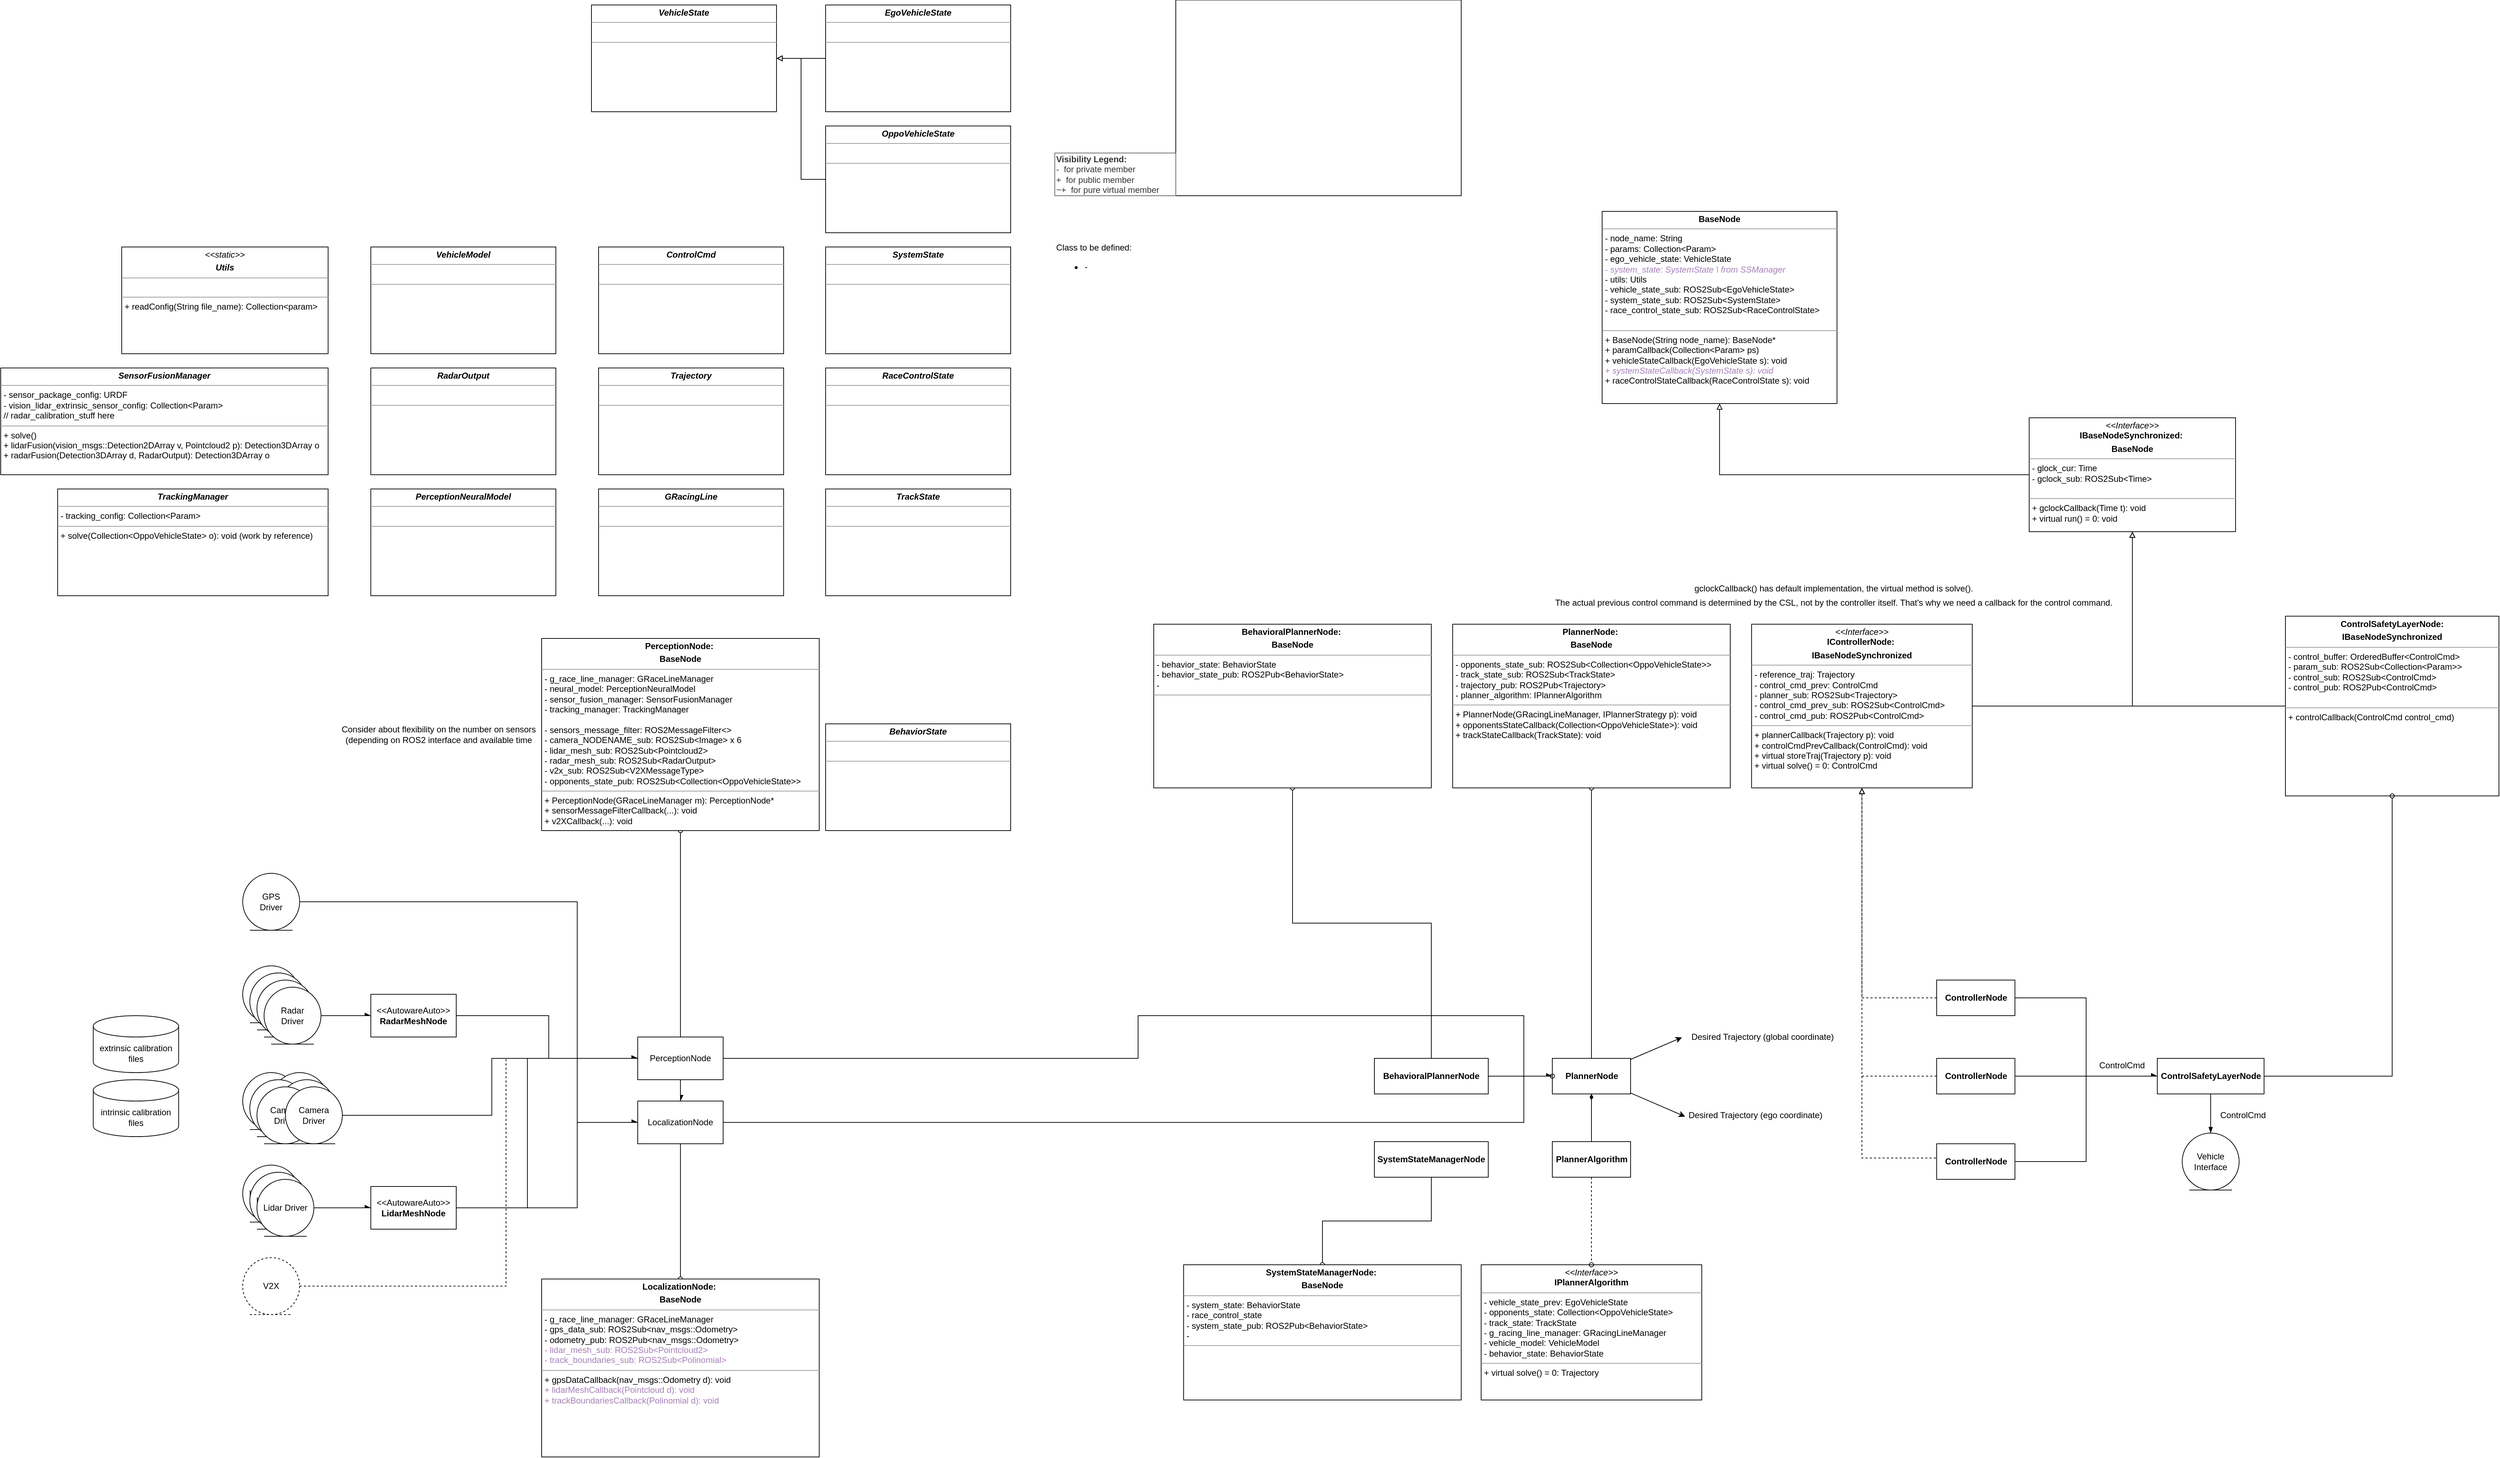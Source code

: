 <mxfile version="14.7.7" type="github">
  <diagram id="GWaFEUvVle04y2DJGK1i" name="Page-1">
    <mxGraphModel dx="7630" dy="2715" grid="1" gridSize="10" guides="1" tooltips="1" connect="1" arrows="1" fold="1" page="1" pageScale="1" pageWidth="1169" pageHeight="827" math="0" shadow="0">
      <root>
        <mxCell id="0" />
        <mxCell id="1" parent="0" />
        <mxCell id="kVEoM7wyfx6DlVpUFISO-16" style="rounded=0;orthogonalLoop=1;jettySize=auto;html=1;entryX=0.5;entryY=1;entryDx=0;entryDy=0;endArrow=block;endFill=0;edgeStyle=orthogonalEdgeStyle;dashed=1;" parent="1" source="kVEoM7wyfx6DlVpUFISO-14" target="kVEoM7wyfx6DlVpUFISO-24" edge="1">
          <mxGeometry relative="1" as="geometry">
            <mxPoint x="-75" y="160.0" as="targetPoint" />
            <Array as="points">
              <mxPoint x="-35" y="575" />
            </Array>
          </mxGeometry>
        </mxCell>
        <mxCell id="kVEoM7wyfx6DlVpUFISO-41" style="edgeStyle=orthogonalEdgeStyle;rounded=0;orthogonalLoop=1;jettySize=auto;html=1;entryX=0;entryY=0.5;entryDx=0;entryDy=0;endArrow=async;endFill=1;" parent="1" source="kVEoM7wyfx6DlVpUFISO-14" target="kVEoM7wyfx6DlVpUFISO-29" edge="1">
          <mxGeometry relative="1" as="geometry" />
        </mxCell>
        <mxCell id="kVEoM7wyfx6DlVpUFISO-14" value="ControllerNode" style="html=1;fontStyle=1" parent="1" vertex="1">
          <mxGeometry x="70" y="550" width="110" height="50" as="geometry" />
        </mxCell>
        <mxCell id="kVEoM7wyfx6DlVpUFISO-15" value="" style="shape=image;verticalLabelPosition=bottom;labelBackgroundColor=#ffffff;verticalAlign=top;aspect=fixed;imageAspect=0;image=https://i.stack.imgur.com/2ajCN.gif;imageBorder=#000000;" parent="1" vertex="1">
          <mxGeometry x="-999" y="-827" width="401" height="275" as="geometry" />
        </mxCell>
        <mxCell id="kVEoM7wyfx6DlVpUFISO-20" style="edgeStyle=orthogonalEdgeStyle;rounded=0;orthogonalLoop=1;jettySize=auto;html=1;entryX=0.5;entryY=1;entryDx=0;entryDy=0;endArrow=block;endFill=0;dashed=1;exitX=0;exitY=0.5;exitDx=0;exitDy=0;" parent="1" source="kVEoM7wyfx6DlVpUFISO-17" target="kVEoM7wyfx6DlVpUFISO-24" edge="1">
          <mxGeometry relative="1" as="geometry">
            <mxPoint x="-75" y="160.0" as="targetPoint" />
            <Array as="points">
              <mxPoint x="70" y="800" />
              <mxPoint x="-35" y="800" />
            </Array>
          </mxGeometry>
        </mxCell>
        <mxCell id="kVEoM7wyfx6DlVpUFISO-43" style="edgeStyle=orthogonalEdgeStyle;rounded=0;orthogonalLoop=1;jettySize=auto;html=1;entryX=0;entryY=0.5;entryDx=0;entryDy=0;endArrow=async;endFill=1;" parent="1" source="kVEoM7wyfx6DlVpUFISO-17" target="kVEoM7wyfx6DlVpUFISO-29" edge="1">
          <mxGeometry relative="1" as="geometry" />
        </mxCell>
        <mxCell id="kVEoM7wyfx6DlVpUFISO-17" value="ControllerNode" style="html=1;fontStyle=1" parent="1" vertex="1">
          <mxGeometry x="70" y="780" width="110" height="50" as="geometry" />
        </mxCell>
        <mxCell id="kVEoM7wyfx6DlVpUFISO-19" style="edgeStyle=orthogonalEdgeStyle;rounded=0;orthogonalLoop=1;jettySize=auto;html=1;endArrow=block;endFill=0;entryX=0.5;entryY=1;entryDx=0;entryDy=0;dashed=1;" parent="1" source="kVEoM7wyfx6DlVpUFISO-18" target="kVEoM7wyfx6DlVpUFISO-24" edge="1">
          <mxGeometry relative="1" as="geometry">
            <mxPoint x="-50" y="180" as="targetPoint" />
            <Array as="points">
              <mxPoint x="-35" y="685" />
            </Array>
          </mxGeometry>
        </mxCell>
        <mxCell id="kVEoM7wyfx6DlVpUFISO-42" style="edgeStyle=orthogonalEdgeStyle;rounded=0;orthogonalLoop=1;jettySize=auto;html=1;endArrow=async;endFill=1;" parent="1" source="kVEoM7wyfx6DlVpUFISO-18" target="kVEoM7wyfx6DlVpUFISO-29" edge="1">
          <mxGeometry relative="1" as="geometry" />
        </mxCell>
        <mxCell id="kVEoM7wyfx6DlVpUFISO-18" value="ControllerNode" style="html=1;fontStyle=1" parent="1" vertex="1">
          <mxGeometry x="70" y="660" width="110" height="50" as="geometry" />
        </mxCell>
        <mxCell id="kVEoM7wyfx6DlVpUFISO-39" style="edgeStyle=orthogonalEdgeStyle;rounded=0;orthogonalLoop=1;jettySize=auto;html=1;entryX=0.5;entryY=1;entryDx=0;entryDy=0;endArrow=block;endFill=0;" parent="1" source="kVEoM7wyfx6DlVpUFISO-24" target="kVEoM7wyfx6DlVpUFISO-36" edge="1">
          <mxGeometry relative="1" as="geometry" />
        </mxCell>
        <mxCell id="kVEoM7wyfx6DlVpUFISO-24" value="&lt;p style=&quot;margin: 0px ; margin-top: 4px ; text-align: center&quot;&gt;&lt;i&gt;&amp;lt;&amp;lt;Interface&amp;gt;&amp;gt;&lt;/i&gt;&lt;br&gt;&lt;b&gt;IControllerNode:&amp;nbsp;&lt;/b&gt;&lt;/p&gt;&lt;p style=&quot;margin: 0px ; margin-top: 4px ; text-align: center&quot;&gt;&lt;b&gt;IBaseNodeSynchronized&lt;/b&gt;&lt;/p&gt;&lt;hr size=&quot;1&quot;&gt;&lt;p style=&quot;margin: 0px 0px 0px 4px&quot;&gt;&lt;span&gt;- reference_traj: Trajectory&lt;/span&gt;&lt;br&gt;&lt;/p&gt;&lt;p style=&quot;margin: 0px ; margin-left: 4px&quot;&gt;&lt;span&gt;- control_cmd_prev: ControlCmd&lt;/span&gt;&lt;br&gt;&lt;/p&gt;&lt;p style=&quot;margin: 0px ; margin-left: 4px&quot;&gt;&lt;span&gt;- planner_sub: ROS2Sub&amp;lt;Trajectory&amp;gt;&lt;/span&gt;&lt;br&gt;&lt;/p&gt;&lt;p style=&quot;margin: 0px ; margin-left: 4px&quot;&gt;&lt;span&gt;- control_cmd_prev_sub: ROS2Sub&amp;lt;ControlCmd&amp;gt;&lt;/span&gt;&lt;br&gt;&lt;/p&gt;&lt;p style=&quot;margin: 0px ; margin-left: 4px&quot;&gt;- control_cmd_pub: ROS2Pub&amp;lt;ControlCmd&amp;gt;&lt;/p&gt;&lt;hr size=&quot;1&quot;&gt;&lt;p style=&quot;margin: 0px ; margin-left: 4px&quot;&gt;&lt;span&gt;+ plannerCallback(Trajectory&amp;nbsp;p): void&lt;/span&gt;&lt;br&gt;&lt;/p&gt;&lt;p style=&quot;margin: 0px ; margin-left: 4px&quot;&gt;&lt;span&gt;+ controlCmdPrevCallback(ControlCmd): void&lt;/span&gt;&lt;br&gt;&lt;/p&gt;&lt;p style=&quot;margin: 0px ; margin-left: 4px&quot;&gt;+ virtual storeTraj(Trajectory p): void&lt;br&gt;+ virtual solve() = 0: ControlCmd&lt;/p&gt;" style="verticalAlign=top;align=left;overflow=fill;fontSize=12;fontFamily=Helvetica;html=1;" parent="1" vertex="1">
          <mxGeometry x="-190" y="50" width="310" height="230" as="geometry" />
        </mxCell>
        <mxCell id="kVEoM7wyfx6DlVpUFISO-25" value="gclockCallback() has default implementation, the virtual method is solve()." style="text;html=1;align=center;verticalAlign=middle;resizable=0;points=[];autosize=1;strokeColor=none;" parent="1" vertex="1">
          <mxGeometry x="-280" y="-10" width="410" height="20" as="geometry" />
        </mxCell>
        <mxCell id="kVEoM7wyfx6DlVpUFISO-26" value="&lt;p style=&quot;margin: 0px ; margin-top: 4px ; text-align: center&quot;&gt;&lt;b&gt;ControlSafetyLayerNode:&lt;/b&gt;&lt;/p&gt;&lt;p style=&quot;margin: 0px ; margin-top: 4px ; text-align: center&quot;&gt;&lt;b&gt;IBaseNodeSynchronized&lt;/b&gt;&lt;b&gt;&lt;br&gt;&lt;/b&gt;&lt;/p&gt;&lt;hr size=&quot;1&quot;&gt;&lt;p style=&quot;margin: 0px ; margin-left: 4px&quot;&gt;&lt;span&gt;- control_buffer: OrderedBuffer&amp;lt;ControlCmd&amp;gt;&lt;/span&gt;&lt;br&gt;&lt;/p&gt;&lt;p style=&quot;margin: 0px 0px 0px 4px&quot;&gt;&lt;span&gt;- param_sub: ROS2Sub&amp;lt;Collection&amp;lt;Param&amp;gt;&amp;gt;&lt;/span&gt;&lt;br&gt;&lt;/p&gt;&lt;p style=&quot;margin: 0px ; margin-left: 4px&quot;&gt;- control_sub: ROS2Sub&amp;lt;ControlCmd&amp;gt;&lt;br&gt;&lt;/p&gt;&lt;p style=&quot;margin: 0px ; margin-left: 4px&quot;&gt;&lt;span&gt;- control_pub: ROS2Pub&amp;lt;ControlCmd&amp;gt;&lt;/span&gt;&lt;br&gt;&lt;/p&gt;&lt;p style=&quot;margin: 0px ; margin-left: 4px&quot;&gt;&lt;br&gt;&lt;/p&gt;&lt;hr size=&quot;1&quot;&gt;&lt;p style=&quot;margin: 0px 0px 0px 4px&quot;&gt;&lt;span&gt;+ controlCallback(ControlCmd control_cmd)&lt;/span&gt;&lt;/p&gt;" style="verticalAlign=top;align=left;overflow=fill;fontSize=12;fontFamily=Helvetica;html=1;" parent="1" vertex="1">
          <mxGeometry x="560" y="38.75" width="300" height="252.5" as="geometry" />
        </mxCell>
        <mxCell id="kVEoM7wyfx6DlVpUFISO-28" value="&lt;b&gt;Visibility Legend:&amp;nbsp;&lt;/b&gt;&lt;br&gt;-&amp;nbsp;&lt;span style=&quot;white-space: pre&quot;&gt; &lt;/span&gt;for private member&lt;br&gt;+&amp;nbsp;&lt;span style=&quot;white-space: pre&quot;&gt; &lt;/span&gt;for public member&lt;br&gt;~+ &lt;span style=&quot;white-space: pre&quot;&gt; &lt;/span&gt;for pure virtual member&amp;nbsp;" style="text;html=1;align=left;verticalAlign=middle;resizable=0;points=[];autosize=1;strokeColor=#666666;fontColor=#333333;fillColor=#FFFFFF;" parent="1" vertex="1">
          <mxGeometry x="-1169" y="-612" width="170" height="60" as="geometry" />
        </mxCell>
        <mxCell id="kVEoM7wyfx6DlVpUFISO-30" style="edgeStyle=orthogonalEdgeStyle;rounded=0;orthogonalLoop=1;jettySize=auto;html=1;entryX=0.5;entryY=1;entryDx=0;entryDy=0;endArrow=oval;endFill=0;" parent="1" source="kVEoM7wyfx6DlVpUFISO-29" target="kVEoM7wyfx6DlVpUFISO-26" edge="1">
          <mxGeometry relative="1" as="geometry" />
        </mxCell>
        <mxCell id="kVEoM7wyfx6DlVpUFISO-44" style="edgeStyle=orthogonalEdgeStyle;rounded=0;orthogonalLoop=1;jettySize=auto;html=1;endArrow=blockThin;endFill=1;" parent="1" source="kVEoM7wyfx6DlVpUFISO-29" target="kVEoM7wyfx6DlVpUFISO-40" edge="1">
          <mxGeometry relative="1" as="geometry" />
        </mxCell>
        <mxCell id="kVEoM7wyfx6DlVpUFISO-29" value="&lt;b&gt;ControlSafetyLayerNode&lt;br&gt;&lt;/b&gt;" style="html=1;" parent="1" vertex="1">
          <mxGeometry x="380" y="660" width="150" height="50" as="geometry" />
        </mxCell>
        <mxCell id="kVEoM7wyfx6DlVpUFISO-32" value="The actual previous control command is determined by the CSL, not by the controller itself. That&#39;s why we need a callback for the control command." style="text;html=1;align=center;verticalAlign=middle;resizable=0;points=[];autosize=1;strokeColor=none;" parent="1" vertex="1">
          <mxGeometry x="-475" y="10" width="800" height="20" as="geometry" />
        </mxCell>
        <mxCell id="kVEoM7wyfx6DlVpUFISO-33" value="&lt;p style=&quot;margin: 0px ; margin-top: 4px ; text-align: center&quot;&gt;&lt;b&gt;BaseNode&lt;/b&gt;&lt;/p&gt;&lt;hr size=&quot;1&quot;&gt;&lt;p style=&quot;margin: 0px 0px 0px 4px&quot;&gt;- node_name: String&lt;/p&gt;&lt;p style=&quot;margin: 0px 0px 0px 4px&quot;&gt;- params: Collection&amp;lt;Param&amp;gt;&lt;/p&gt;&lt;p style=&quot;margin: 0px 0px 0px 4px&quot;&gt;- ego_vehicle_state: VehicleState&lt;br&gt;&lt;/p&gt;&lt;p style=&quot;margin: 0px 0px 0px 4px&quot;&gt;&lt;i&gt;&lt;font color=&quot;#a680b8&quot;&gt;- system_state: SystemState \\ from SSManager&lt;/font&gt;&lt;/i&gt;&lt;/p&gt;&lt;p style=&quot;margin: 0px 0px 0px 4px&quot;&gt;- utils: Utils&lt;/p&gt;&lt;p style=&quot;margin: 0px 0px 0px 4px&quot;&gt;- vehicle_state_sub: ROS2Sub&amp;lt;EgoVehicleState&amp;gt;&lt;/p&gt;&lt;p style=&quot;margin: 0px 0px 0px 4px&quot;&gt;- system_state_sub: ROS2Sub&amp;lt;SystemState&amp;gt;&lt;/p&gt;&lt;p style=&quot;margin: 0px 0px 0px 4px&quot;&gt;- race_control_state_sub: ROS2Sub&amp;lt;RaceControlState&amp;gt;&lt;br&gt;&lt;/p&gt;&lt;div&gt;&lt;br&gt;&lt;/div&gt;&lt;hr size=&quot;1&quot;&gt;&lt;p style=&quot;margin: 0px 0px 0px 4px&quot;&gt;+ BaseNode(String node_name): BaseNode*&lt;/p&gt;&lt;p style=&quot;margin: 0px 0px 0px 4px&quot;&gt;+ paramCallback(Collection&amp;lt;Param&amp;gt; ps)&lt;/p&gt;&lt;p style=&quot;margin: 0px 0px 0px 4px&quot;&gt;&lt;span&gt;+ vehicleStateCallback(&lt;/span&gt;EgoVehicleState&lt;span&gt;&amp;nbsp;s): void&lt;/span&gt;&lt;br&gt;&lt;/p&gt;&lt;p style=&quot;margin: 0px 0px 0px 4px&quot;&gt;&lt;font color=&quot;#a680b8&quot;&gt;&lt;i&gt;+ systemStateCallback(SystemState s): void&lt;/i&gt;&lt;/font&gt;&lt;/p&gt;&lt;p style=&quot;margin: 0px 0px 0px 4px&quot;&gt;+ raceControlStateCallback(RaceControlState s): void&lt;br&gt;&lt;/p&gt;&lt;div&gt;&lt;br&gt;&lt;/div&gt;&lt;div&gt;&lt;br&gt;&lt;/div&gt;" style="verticalAlign=top;align=left;overflow=fill;fontSize=12;fontFamily=Helvetica;html=1;fillColor=#FFFFFF;" parent="1" vertex="1">
          <mxGeometry x="-400" y="-530" width="330" height="270" as="geometry" />
        </mxCell>
        <mxCell id="kVEoM7wyfx6DlVpUFISO-37" value="" style="edgeStyle=orthogonalEdgeStyle;rounded=0;orthogonalLoop=1;jettySize=auto;html=1;endArrow=block;endFill=0;" parent="1" source="kVEoM7wyfx6DlVpUFISO-36" target="kVEoM7wyfx6DlVpUFISO-33" edge="1">
          <mxGeometry relative="1" as="geometry" />
        </mxCell>
        <mxCell id="kVEoM7wyfx6DlVpUFISO-38" style="edgeStyle=orthogonalEdgeStyle;rounded=0;orthogonalLoop=1;jettySize=auto;html=1;endArrow=block;endFill=0;exitX=0;exitY=0.5;exitDx=0;exitDy=0;" parent="1" source="kVEoM7wyfx6DlVpUFISO-26" target="kVEoM7wyfx6DlVpUFISO-36" edge="1">
          <mxGeometry relative="1" as="geometry">
            <Array as="points">
              <mxPoint x="345" y="165" />
            </Array>
          </mxGeometry>
        </mxCell>
        <mxCell id="kVEoM7wyfx6DlVpUFISO-36" value="&lt;p style=&quot;margin: 0px ; margin-top: 4px ; text-align: center&quot;&gt;&lt;i&gt;&amp;lt;&amp;lt;Interface&amp;gt;&amp;gt;&lt;/i&gt;&lt;br&gt;&lt;b&gt;IBaseNodeSynchronized:&amp;nbsp;&lt;/b&gt;&lt;/p&gt;&lt;p style=&quot;margin: 0px ; margin-top: 4px ; text-align: center&quot;&gt;&lt;b&gt;BaseNode&lt;/b&gt;&lt;/p&gt;&lt;hr size=&quot;1&quot;&gt;&lt;p style=&quot;margin: 0px 0px 0px 4px&quot;&gt;- glock_cur: Time&lt;/p&gt;&lt;p style=&quot;margin: 0px 0px 0px 4px&quot;&gt;- gclock_sub: ROS2Sub&amp;lt;Time&amp;gt;&lt;/p&gt;&lt;div&gt;&lt;br&gt;&lt;/div&gt;&lt;hr size=&quot;1&quot;&gt;&lt;p style=&quot;margin: 0px 0px 0px 4px&quot;&gt;+ gclockCallback(Time t): void&lt;br&gt;&lt;/p&gt;&lt;p style=&quot;margin: 0px 0px 0px 4px&quot;&gt;+ virtual run() = 0: void&lt;/p&gt;&lt;div&gt;&lt;br&gt;&lt;/div&gt;" style="verticalAlign=top;align=left;overflow=fill;fontSize=12;fontFamily=Helvetica;html=1;fillColor=#FFFFFF;" parent="1" vertex="1">
          <mxGeometry x="200" y="-240" width="290" height="160" as="geometry" />
        </mxCell>
        <mxCell id="kVEoM7wyfx6DlVpUFISO-40" value="Vehicle Interface" style="ellipse;shape=umlEntity;whiteSpace=wrap;html=1;fillColor=#FFFFFF;" parent="1" vertex="1">
          <mxGeometry x="415" y="765" width="80" height="80" as="geometry" />
        </mxCell>
        <mxCell id="kVEoM7wyfx6DlVpUFISO-45" value="ControlCmd" style="text;html=1;align=center;verticalAlign=middle;resizable=0;points=[];autosize=1;strokeColor=none;" parent="1" vertex="1">
          <mxGeometry x="290" y="660" width="80" height="20" as="geometry" />
        </mxCell>
        <mxCell id="kVEoM7wyfx6DlVpUFISO-46" value="ControlCmd" style="text;html=1;align=center;verticalAlign=middle;resizable=0;points=[];autosize=1;strokeColor=none;" parent="1" vertex="1">
          <mxGeometry x="460" y="730" width="80" height="20" as="geometry" />
        </mxCell>
        <mxCell id="X6_zLfN0Bw44AlQSeXI6-1" value="Desired Trajectory (global coordinate)" style="text;html=1;align=center;verticalAlign=middle;resizable=0;points=[];autosize=1;strokeColor=none;" vertex="1" parent="1">
          <mxGeometry x="-285" y="620" width="220" height="20" as="geometry" />
        </mxCell>
        <mxCell id="X6_zLfN0Bw44AlQSeXI6-2" value="Desired Trajectory (ego coordinate)" style="text;html=1;align=center;verticalAlign=middle;resizable=0;points=[];autosize=1;strokeColor=none;" vertex="1" parent="1">
          <mxGeometry x="-285" y="730" width="200" height="20" as="geometry" />
        </mxCell>
        <mxCell id="X6_zLfN0Bw44AlQSeXI6-4" style="rounded=0;orthogonalLoop=1;jettySize=auto;html=1;entryX=-0.013;entryY=0.532;entryDx=0;entryDy=0;entryPerimeter=0;" edge="1" parent="1" source="X6_zLfN0Bw44AlQSeXI6-3" target="X6_zLfN0Bw44AlQSeXI6-1">
          <mxGeometry relative="1" as="geometry" />
        </mxCell>
        <mxCell id="X6_zLfN0Bw44AlQSeXI6-5" style="edgeStyle=none;rounded=0;orthogonalLoop=1;jettySize=auto;html=1;entryX=0.008;entryY=0.588;entryDx=0;entryDy=0;entryPerimeter=0;" edge="1" parent="1" source="X6_zLfN0Bw44AlQSeXI6-3" target="X6_zLfN0Bw44AlQSeXI6-2">
          <mxGeometry relative="1" as="geometry" />
        </mxCell>
        <mxCell id="X6_zLfN0Bw44AlQSeXI6-10" style="edgeStyle=orthogonalEdgeStyle;rounded=0;orthogonalLoop=1;jettySize=auto;html=1;entryX=0.5;entryY=1;entryDx=0;entryDy=0;endArrow=oval;endFill=0;" edge="1" parent="1" source="X6_zLfN0Bw44AlQSeXI6-3" target="X6_zLfN0Bw44AlQSeXI6-7">
          <mxGeometry relative="1" as="geometry" />
        </mxCell>
        <mxCell id="X6_zLfN0Bw44AlQSeXI6-3" value="PlannerNode" style="html=1;fontStyle=1" vertex="1" parent="1">
          <mxGeometry x="-470" y="660" width="110" height="50" as="geometry" />
        </mxCell>
        <mxCell id="X6_zLfN0Bw44AlQSeXI6-7" value="&lt;p style=&quot;margin: 0px ; margin-top: 4px ; text-align: center&quot;&gt;&lt;b&gt;PlannerNode:&amp;nbsp;&lt;/b&gt;&lt;/p&gt;&lt;p style=&quot;margin: 0px ; margin-top: 4px ; text-align: center&quot;&gt;&lt;b&gt;BaseNode&lt;/b&gt;&lt;/p&gt;&lt;hr size=&quot;1&quot;&gt;&lt;p style=&quot;margin: 0px 0px 0px 4px&quot;&gt;&lt;span&gt;- opponents_state_sub: ROS2Sub&amp;lt;Collection&amp;lt;OppoVehicleState&amp;gt;&amp;gt;&lt;/span&gt;&lt;br&gt;&lt;/p&gt;&lt;p style=&quot;margin: 0px 0px 0px 4px&quot;&gt;- track_state_sub: ROS2Sub&amp;lt;TrackState&amp;gt;&lt;/p&gt;&lt;p style=&quot;margin: 0px ; margin-left: 4px&quot;&gt;- trajectory_pub: ROS2Pub&amp;lt;Trajectory&amp;gt;&lt;/p&gt;&lt;p style=&quot;margin: 0px ; margin-left: 4px&quot;&gt;- planner_algorithm: IPlannerAlgorithm&lt;/p&gt;&lt;hr size=&quot;1&quot;&gt;&lt;p style=&quot;margin: 0px ; margin-left: 4px&quot;&gt;&lt;span&gt;+ PlannerNode(GRacingLineManager, IPlannerStrategy p): void&lt;/span&gt;&lt;/p&gt;&lt;p style=&quot;margin: 0px ; margin-left: 4px&quot;&gt;&lt;span&gt;+&amp;nbsp;&lt;/span&gt;opponentsState&lt;span&gt;Callback(Collection&amp;lt;OppoVehicleState&amp;gt;): void&lt;/span&gt;&lt;br&gt;&lt;/p&gt;&lt;p style=&quot;margin: 0px ; margin-left: 4px&quot;&gt;&lt;span&gt;+ trackStateCallback(TrackState): void&lt;/span&gt;&lt;/p&gt;" style="verticalAlign=top;align=left;overflow=fill;fontSize=12;fontFamily=Helvetica;html=1;" vertex="1" parent="1">
          <mxGeometry x="-610" y="50" width="390" height="230" as="geometry" />
        </mxCell>
        <mxCell id="X6_zLfN0Bw44AlQSeXI6-8" value="&lt;p style=&quot;margin: 0px ; margin-top: 4px ; text-align: center&quot;&gt;&lt;i&gt;&amp;lt;&amp;lt;Interface&amp;gt;&amp;gt;&lt;/i&gt;&lt;br&gt;&lt;span style=&quot;text-align: left&quot;&gt;&lt;b&gt;IPlannerAlgorithm&lt;/b&gt;&lt;/span&gt;&lt;br&gt;&lt;/p&gt;&lt;hr size=&quot;1&quot;&gt;&lt;p style=&quot;margin: 0px 0px 0px 4px&quot;&gt;- vehicle_state_prev: EgoVehicleState&lt;/p&gt;&lt;p style=&quot;margin: 0px 0px 0px 4px&quot;&gt;- opponents_state: Collection&amp;lt;OppoVehicleState&amp;gt;&lt;/p&gt;&lt;p style=&quot;margin: 0px 0px 0px 4px&quot;&gt;- track_state: TrackState&lt;br&gt;&lt;/p&gt;&lt;p style=&quot;margin: 0px 0px 0px 4px&quot;&gt;- g_racing_line_manager: GRacingLineManager&lt;/p&gt;&lt;p style=&quot;margin: 0px 0px 0px 4px&quot;&gt;- vehicle_model: VehicleModel&lt;/p&gt;&lt;p style=&quot;margin: 0px 0px 0px 4px&quot;&gt;- behavior_state: BehaviorState&lt;/p&gt;&lt;hr size=&quot;1&quot;&gt;&lt;p style=&quot;margin: 0px ; margin-left: 4px&quot;&gt;&lt;span&gt;+ virtual solve() = 0: Trajectory&lt;br&gt;&lt;/span&gt;&lt;/p&gt;" style="verticalAlign=top;align=left;overflow=fill;fontSize=12;fontFamily=Helvetica;html=1;" vertex="1" parent="1">
          <mxGeometry x="-570" y="950" width="310" height="190" as="geometry" />
        </mxCell>
        <mxCell id="X6_zLfN0Bw44AlQSeXI6-14" value="" style="edgeStyle=orthogonalEdgeStyle;rounded=0;orthogonalLoop=1;jettySize=auto;html=1;endArrow=diamondThin;endFill=1;" edge="1" parent="1" source="X6_zLfN0Bw44AlQSeXI6-12" target="X6_zLfN0Bw44AlQSeXI6-3">
          <mxGeometry relative="1" as="geometry" />
        </mxCell>
        <mxCell id="X6_zLfN0Bw44AlQSeXI6-15" style="edgeStyle=orthogonalEdgeStyle;rounded=0;orthogonalLoop=1;jettySize=auto;html=1;endArrow=oval;endFill=0;dashed=1;" edge="1" parent="1" source="X6_zLfN0Bw44AlQSeXI6-12" target="X6_zLfN0Bw44AlQSeXI6-8">
          <mxGeometry relative="1" as="geometry" />
        </mxCell>
        <mxCell id="X6_zLfN0Bw44AlQSeXI6-12" value="&lt;span style=&quot;text-align: left&quot;&gt;PlannerAlgorithm&lt;/span&gt;" style="html=1;fontStyle=1" vertex="1" parent="1">
          <mxGeometry x="-470" y="777" width="110" height="50" as="geometry" />
        </mxCell>
        <mxCell id="X6_zLfN0Bw44AlQSeXI6-21" style="edgeStyle=orthogonalEdgeStyle;rounded=0;orthogonalLoop=1;jettySize=auto;html=1;entryX=0.5;entryY=1;entryDx=0;entryDy=0;endArrow=oval;endFill=0;" edge="1" parent="1" source="X6_zLfN0Bw44AlQSeXI6-16" target="X6_zLfN0Bw44AlQSeXI6-18">
          <mxGeometry relative="1" as="geometry" />
        </mxCell>
        <mxCell id="X6_zLfN0Bw44AlQSeXI6-16" value="BehavioralPlannerNode" style="whiteSpace=wrap;html=1;fontStyle=1" vertex="1" parent="1">
          <mxGeometry x="-720" y="660" width="160" height="50" as="geometry" />
        </mxCell>
        <mxCell id="X6_zLfN0Bw44AlQSeXI6-17" style="rounded=0;orthogonalLoop=1;jettySize=auto;html=1;endArrow=async;endFill=1;exitX=1;exitY=0.5;exitDx=0;exitDy=0;entryX=0;entryY=0.5;entryDx=0;entryDy=0;" edge="1" parent="1" source="X6_zLfN0Bw44AlQSeXI6-16" target="X6_zLfN0Bw44AlQSeXI6-3">
          <mxGeometry relative="1" as="geometry">
            <mxPoint x="-670" y="600" as="sourcePoint" />
            <mxPoint x="-510" y="600" as="targetPoint" />
          </mxGeometry>
        </mxCell>
        <mxCell id="X6_zLfN0Bw44AlQSeXI6-18" value="&lt;p style=&quot;margin: 0px ; margin-top: 4px ; text-align: center&quot;&gt;&lt;b&gt;BehavioralPlannerNode:&amp;nbsp;&lt;/b&gt;&lt;/p&gt;&lt;p style=&quot;margin: 0px ; margin-top: 4px ; text-align: center&quot;&gt;&lt;b&gt;BaseNode&lt;/b&gt;&lt;/p&gt;&lt;hr size=&quot;1&quot;&gt;&lt;p style=&quot;margin: 0px 0px 0px 4px&quot;&gt;- behavior_state: BehaviorState&lt;/p&gt;&lt;p style=&quot;margin: 0px 0px 0px 4px&quot;&gt;- behavior_state_pub: ROS2Pub&amp;lt;BehaviorState&amp;gt;&lt;/p&gt;&lt;p style=&quot;margin: 0px 0px 0px 4px&quot;&gt;-&amp;nbsp;&lt;/p&gt;&lt;hr size=&quot;1&quot;&gt;&lt;p style=&quot;margin: 0px ; margin-left: 4px&quot;&gt;&lt;br&gt;&lt;/p&gt;" style="verticalAlign=top;align=left;overflow=fill;fontSize=12;fontFamily=Helvetica;html=1;" vertex="1" parent="1">
          <mxGeometry x="-1030" y="50" width="390" height="230" as="geometry" />
        </mxCell>
        <mxCell id="X6_zLfN0Bw44AlQSeXI6-20" value="&lt;div&gt;Class to be defined:&lt;/div&gt;&lt;ul&gt;&lt;li&gt;-&lt;/li&gt;&lt;/ul&gt;" style="text;html=1;align=left;verticalAlign=middle;resizable=0;points=[];autosize=1;strokeColor=none;" vertex="1" parent="1">
          <mxGeometry x="-1169" y="-490" width="120" height="60" as="geometry" />
        </mxCell>
        <mxCell id="X6_zLfN0Bw44AlQSeXI6-24" style="edgeStyle=orthogonalEdgeStyle;rounded=0;orthogonalLoop=1;jettySize=auto;html=1;entryX=0.5;entryY=0;entryDx=0;entryDy=0;endArrow=oval;endFill=0;" edge="1" parent="1" source="X6_zLfN0Bw44AlQSeXI6-22" target="X6_zLfN0Bw44AlQSeXI6-23">
          <mxGeometry relative="1" as="geometry" />
        </mxCell>
        <mxCell id="X6_zLfN0Bw44AlQSeXI6-22" value="SystemStateManagerNode" style="whiteSpace=wrap;html=1;fontStyle=1" vertex="1" parent="1">
          <mxGeometry x="-720" y="777" width="160" height="50" as="geometry" />
        </mxCell>
        <mxCell id="X6_zLfN0Bw44AlQSeXI6-23" value="&lt;p style=&quot;margin: 0px ; margin-top: 4px ; text-align: center&quot;&gt;&lt;b&gt;SystemStateManagerNode:&amp;nbsp;&lt;/b&gt;&lt;/p&gt;&lt;p style=&quot;margin: 0px ; margin-top: 4px ; text-align: center&quot;&gt;&lt;b&gt;BaseNode&lt;/b&gt;&lt;/p&gt;&lt;hr size=&quot;1&quot;&gt;&lt;p style=&quot;margin: 0px 0px 0px 4px&quot;&gt;- system_state: BehaviorState&lt;/p&gt;&lt;p style=&quot;margin: 0px 0px 0px 4px&quot;&gt;- race_control_state&lt;/p&gt;&lt;p style=&quot;margin: 0px 0px 0px 4px&quot;&gt;- system_state_pub: ROS2Pub&amp;lt;BehaviorState&amp;gt;&lt;/p&gt;&lt;p style=&quot;margin: 0px 0px 0px 4px&quot;&gt;-&amp;nbsp;&lt;/p&gt;&lt;hr size=&quot;1&quot;&gt;&lt;p style=&quot;margin: 0px ; margin-left: 4px&quot;&gt;&lt;br&gt;&lt;/p&gt;" style="verticalAlign=top;align=left;overflow=fill;fontSize=12;fontFamily=Helvetica;html=1;" vertex="1" parent="1">
          <mxGeometry x="-988" y="950" width="390" height="190" as="geometry" />
        </mxCell>
        <mxCell id="X6_zLfN0Bw44AlQSeXI6-26" value="&lt;p style=&quot;margin: 0px ; margin-top: 4px ; text-align: center&quot;&gt;&lt;i&gt;&lt;b&gt;VehicleState&lt;/b&gt;&lt;/i&gt;&lt;/p&gt;&lt;hr size=&quot;1&quot;&gt;&lt;p style=&quot;margin: 0px 0px 0px 4px&quot;&gt;&lt;span&gt;&amp;nbsp;&lt;/span&gt;&lt;br&gt;&lt;/p&gt;&lt;hr size=&quot;1&quot;&gt;&lt;p style=&quot;margin: 0px ; margin-left: 4px&quot;&gt;&lt;br&gt;&lt;/p&gt;" style="verticalAlign=top;align=left;overflow=fill;fontSize=12;fontFamily=Helvetica;html=1;" vertex="1" parent="1">
          <mxGeometry x="-1820" y="-820" width="260" height="150" as="geometry" />
        </mxCell>
        <mxCell id="X6_zLfN0Bw44AlQSeXI6-31" style="edgeStyle=orthogonalEdgeStyle;rounded=0;orthogonalLoop=1;jettySize=auto;html=1;entryX=1;entryY=0.5;entryDx=0;entryDy=0;endArrow=block;endFill=0;" edge="1" parent="1" source="X6_zLfN0Bw44AlQSeXI6-27" target="X6_zLfN0Bw44AlQSeXI6-26">
          <mxGeometry relative="1" as="geometry" />
        </mxCell>
        <mxCell id="X6_zLfN0Bw44AlQSeXI6-27" value="&lt;p style=&quot;margin: 0px ; margin-top: 4px ; text-align: center&quot;&gt;&lt;i&gt;&lt;b&gt;EgoVehicleState&lt;/b&gt;&lt;/i&gt;&lt;/p&gt;&lt;hr size=&quot;1&quot;&gt;&lt;p style=&quot;margin: 0px 0px 0px 4px&quot;&gt;&lt;span&gt;&amp;nbsp;&lt;/span&gt;&lt;br&gt;&lt;/p&gt;&lt;hr size=&quot;1&quot;&gt;&lt;p style=&quot;margin: 0px ; margin-left: 4px&quot;&gt;&lt;br&gt;&lt;/p&gt;" style="verticalAlign=top;align=left;overflow=fill;fontSize=12;fontFamily=Helvetica;html=1;" vertex="1" parent="1">
          <mxGeometry x="-1491" y="-820" width="260" height="150" as="geometry" />
        </mxCell>
        <mxCell id="X6_zLfN0Bw44AlQSeXI6-29" style="edgeStyle=orthogonalEdgeStyle;rounded=0;orthogonalLoop=1;jettySize=auto;html=1;entryX=1;entryY=0.5;entryDx=0;entryDy=0;endArrow=block;endFill=0;" edge="1" parent="1" source="X6_zLfN0Bw44AlQSeXI6-28" target="X6_zLfN0Bw44AlQSeXI6-26">
          <mxGeometry relative="1" as="geometry" />
        </mxCell>
        <mxCell id="X6_zLfN0Bw44AlQSeXI6-28" value="&lt;p style=&quot;margin: 0px ; margin-top: 4px ; text-align: center&quot;&gt;&lt;i&gt;&lt;b&gt;OppoVehicleState&lt;/b&gt;&lt;/i&gt;&lt;/p&gt;&lt;hr size=&quot;1&quot;&gt;&lt;p style=&quot;margin: 0px 0px 0px 4px&quot;&gt;&lt;span&gt;&amp;nbsp;&lt;/span&gt;&lt;br&gt;&lt;/p&gt;&lt;hr size=&quot;1&quot;&gt;&lt;p style=&quot;margin: 0px ; margin-left: 4px&quot;&gt;&lt;br&gt;&lt;/p&gt;" style="verticalAlign=top;align=left;overflow=fill;fontSize=12;fontFamily=Helvetica;html=1;" vertex="1" parent="1">
          <mxGeometry x="-1491" y="-650" width="260" height="150" as="geometry" />
        </mxCell>
        <mxCell id="X6_zLfN0Bw44AlQSeXI6-32" value="&lt;p style=&quot;margin: 0px ; margin-top: 4px ; text-align: center&quot;&gt;&lt;i&gt;&lt;b&gt;SystemState&lt;/b&gt;&lt;/i&gt;&lt;/p&gt;&lt;hr size=&quot;1&quot;&gt;&lt;p style=&quot;margin: 0px 0px 0px 4px&quot;&gt;&lt;span&gt;&amp;nbsp;&lt;/span&gt;&lt;br&gt;&lt;/p&gt;&lt;hr size=&quot;1&quot;&gt;&lt;p style=&quot;margin: 0px ; margin-left: 4px&quot;&gt;&lt;br&gt;&lt;/p&gt;" style="verticalAlign=top;align=left;overflow=fill;fontSize=12;fontFamily=Helvetica;html=1;" vertex="1" parent="1">
          <mxGeometry x="-1491" y="-480" width="260" height="150" as="geometry" />
        </mxCell>
        <mxCell id="X6_zLfN0Bw44AlQSeXI6-35" value="&lt;p style=&quot;margin: 0px ; margin-top: 4px ; text-align: center&quot;&gt;&lt;i&gt;&lt;b&gt;RaceControlState&lt;/b&gt;&lt;/i&gt;&lt;/p&gt;&lt;hr size=&quot;1&quot;&gt;&lt;p style=&quot;margin: 0px 0px 0px 4px&quot;&gt;&lt;span&gt;&amp;nbsp;&lt;/span&gt;&lt;br&gt;&lt;/p&gt;&lt;hr size=&quot;1&quot;&gt;&lt;p style=&quot;margin: 0px ; margin-left: 4px&quot;&gt;&lt;br&gt;&lt;/p&gt;" style="verticalAlign=top;align=left;overflow=fill;fontSize=12;fontFamily=Helvetica;html=1;" vertex="1" parent="1">
          <mxGeometry x="-1491" y="-310" width="260" height="150" as="geometry" />
        </mxCell>
        <mxCell id="X6_zLfN0Bw44AlQSeXI6-37" value="&lt;p style=&quot;margin: 0px ; margin-top: 4px ; text-align: center&quot;&gt;&lt;i&gt;&lt;b&gt;ControlCmd&lt;/b&gt;&lt;/i&gt;&lt;/p&gt;&lt;hr size=&quot;1&quot;&gt;&lt;p style=&quot;margin: 0px 0px 0px 4px&quot;&gt;&lt;span&gt;&amp;nbsp;&lt;/span&gt;&lt;br&gt;&lt;/p&gt;&lt;hr size=&quot;1&quot;&gt;&lt;p style=&quot;margin: 0px ; margin-left: 4px&quot;&gt;&lt;br&gt;&lt;/p&gt;" style="verticalAlign=top;align=left;overflow=fill;fontSize=12;fontFamily=Helvetica;html=1;" vertex="1" parent="1">
          <mxGeometry x="-1810" y="-480" width="260" height="150" as="geometry" />
        </mxCell>
        <mxCell id="X6_zLfN0Bw44AlQSeXI6-38" value="&lt;p style=&quot;margin: 0px ; margin-top: 4px ; text-align: center&quot;&gt;&lt;b&gt;&lt;i&gt;Trajectory&lt;/i&gt;&lt;/b&gt;&lt;/p&gt;&lt;hr size=&quot;1&quot;&gt;&lt;p style=&quot;margin: 0px 0px 0px 4px&quot;&gt;&lt;span&gt;&amp;nbsp;&lt;/span&gt;&lt;br&gt;&lt;/p&gt;&lt;hr size=&quot;1&quot;&gt;&lt;p style=&quot;margin: 0px ; margin-left: 4px&quot;&gt;&lt;br&gt;&lt;/p&gt;" style="verticalAlign=top;align=left;overflow=fill;fontSize=12;fontFamily=Helvetica;html=1;" vertex="1" parent="1">
          <mxGeometry x="-1810" y="-310" width="260" height="150" as="geometry" />
        </mxCell>
        <mxCell id="X6_zLfN0Bw44AlQSeXI6-39" value="&lt;p style=&quot;margin: 0px ; margin-top: 4px ; text-align: center&quot;&gt;&lt;b&gt;&lt;i&gt;TrackState&lt;/i&gt;&lt;/b&gt;&lt;/p&gt;&lt;hr size=&quot;1&quot;&gt;&lt;p style=&quot;margin: 0px 0px 0px 4px&quot;&gt;&lt;span&gt;&amp;nbsp;&lt;/span&gt;&lt;br&gt;&lt;/p&gt;&lt;hr size=&quot;1&quot;&gt;&lt;p style=&quot;margin: 0px ; margin-left: 4px&quot;&gt;&lt;br&gt;&lt;/p&gt;" style="verticalAlign=top;align=left;overflow=fill;fontSize=12;fontFamily=Helvetica;html=1;" vertex="1" parent="1">
          <mxGeometry x="-1491" y="-140" width="260" height="150" as="geometry" />
        </mxCell>
        <mxCell id="X6_zLfN0Bw44AlQSeXI6-40" value="&lt;p style=&quot;margin: 0px ; margin-top: 4px ; text-align: center&quot;&gt;&lt;b&gt;&lt;i&gt;GRacingLine&lt;/i&gt;&lt;/b&gt;&lt;/p&gt;&lt;hr size=&quot;1&quot;&gt;&lt;p style=&quot;margin: 0px 0px 0px 4px&quot;&gt;&lt;span&gt;&amp;nbsp;&lt;/span&gt;&lt;br&gt;&lt;/p&gt;&lt;hr size=&quot;1&quot;&gt;&lt;p style=&quot;margin: 0px ; margin-left: 4px&quot;&gt;&lt;br&gt;&lt;/p&gt;" style="verticalAlign=top;align=left;overflow=fill;fontSize=12;fontFamily=Helvetica;html=1;" vertex="1" parent="1">
          <mxGeometry x="-1810" y="-140" width="260" height="150" as="geometry" />
        </mxCell>
        <mxCell id="X6_zLfN0Bw44AlQSeXI6-41" value="&lt;p style=&quot;margin: 0px ; margin-top: 4px ; text-align: center&quot;&gt;&lt;b&gt;&lt;i&gt;VehicleModel&lt;/i&gt;&lt;/b&gt;&lt;/p&gt;&lt;hr size=&quot;1&quot;&gt;&lt;p style=&quot;margin: 0px 0px 0px 4px&quot;&gt;&lt;span&gt;&amp;nbsp;&lt;/span&gt;&lt;br&gt;&lt;/p&gt;&lt;hr size=&quot;1&quot;&gt;&lt;p style=&quot;margin: 0px ; margin-left: 4px&quot;&gt;&lt;br&gt;&lt;/p&gt;" style="verticalAlign=top;align=left;overflow=fill;fontSize=12;fontFamily=Helvetica;html=1;" vertex="1" parent="1">
          <mxGeometry x="-2130" y="-480" width="260" height="150" as="geometry" />
        </mxCell>
        <mxCell id="X6_zLfN0Bw44AlQSeXI6-43" value="&lt;p style=&quot;margin: 0px ; margin-top: 4px ; text-align: center&quot;&gt;&lt;b&gt;&lt;i&gt;BehaviorState&lt;/i&gt;&lt;/b&gt;&lt;/p&gt;&lt;hr size=&quot;1&quot;&gt;&lt;p style=&quot;margin: 0px 0px 0px 4px&quot;&gt;&lt;span&gt;&amp;nbsp;&lt;/span&gt;&lt;br&gt;&lt;/p&gt;&lt;hr size=&quot;1&quot;&gt;&lt;p style=&quot;margin: 0px ; margin-left: 4px&quot;&gt;&lt;br&gt;&lt;/p&gt;" style="verticalAlign=top;align=left;overflow=fill;fontSize=12;fontFamily=Helvetica;html=1;" vertex="1" parent="1">
          <mxGeometry x="-1491" y="190" width="260" height="150" as="geometry" />
        </mxCell>
        <mxCell id="X6_zLfN0Bw44AlQSeXI6-44" value="Lidar Driver" style="ellipse;shape=umlEntity;whiteSpace=wrap;html=1;fillColor=#FFFFFF;" vertex="1" parent="1">
          <mxGeometry x="-2310" y="810" width="80" height="80" as="geometry" />
        </mxCell>
        <mxCell id="X6_zLfN0Bw44AlQSeXI6-45" value="Camera&lt;br&gt;Driver" style="ellipse;shape=umlEntity;whiteSpace=wrap;html=1;fillColor=#FFFFFF;" vertex="1" parent="1">
          <mxGeometry x="-2310" y="680" width="80" height="80" as="geometry" />
        </mxCell>
        <mxCell id="X6_zLfN0Bw44AlQSeXI6-46" value="Radar&lt;br&gt;Driver" style="ellipse;shape=umlEntity;whiteSpace=wrap;html=1;fillColor=#FFFFFF;" vertex="1" parent="1">
          <mxGeometry x="-2310" y="530" width="80" height="80" as="geometry" />
        </mxCell>
        <mxCell id="X6_zLfN0Bw44AlQSeXI6-89" style="edgeStyle=orthogonalEdgeStyle;rounded=0;orthogonalLoop=1;jettySize=auto;html=1;entryX=0;entryY=0.5;entryDx=0;entryDy=0;endArrow=async;endFill=1;" edge="1" parent="1" source="X6_zLfN0Bw44AlQSeXI6-47" target="X6_zLfN0Bw44AlQSeXI6-80">
          <mxGeometry relative="1" as="geometry">
            <Array as="points">
              <mxPoint x="-1840" y="440" />
              <mxPoint x="-1840" y="750" />
            </Array>
          </mxGeometry>
        </mxCell>
        <mxCell id="X6_zLfN0Bw44AlQSeXI6-47" value="GPS&lt;br&gt;Driver" style="ellipse;shape=umlEntity;whiteSpace=wrap;html=1;fillColor=#FFFFFF;" vertex="1" parent="1">
          <mxGeometry x="-2310" y="400" width="80" height="80" as="geometry" />
        </mxCell>
        <mxCell id="X6_zLfN0Bw44AlQSeXI6-53" value="Camera&lt;br&gt;Driver" style="ellipse;shape=umlEntity;whiteSpace=wrap;html=1;fillColor=#FFFFFF;" vertex="1" parent="1">
          <mxGeometry x="-2270" y="680" width="80" height="80" as="geometry" />
        </mxCell>
        <mxCell id="X6_zLfN0Bw44AlQSeXI6-48" value="Camera&lt;br&gt;Driver" style="ellipse;shape=umlEntity;whiteSpace=wrap;html=1;fillColor=#FFFFFF;" vertex="1" parent="1">
          <mxGeometry x="-2300" y="690" width="80" height="80" as="geometry" />
        </mxCell>
        <mxCell id="X6_zLfN0Bw44AlQSeXI6-54" value="Camera&lt;br&gt;Driver" style="ellipse;shape=umlEntity;whiteSpace=wrap;html=1;fillColor=#FFFFFF;" vertex="1" parent="1">
          <mxGeometry x="-2260" y="690" width="80" height="80" as="geometry" />
        </mxCell>
        <mxCell id="X6_zLfN0Bw44AlQSeXI6-49" value="Camera&lt;br&gt;Driver" style="ellipse;shape=umlEntity;whiteSpace=wrap;html=1;fillColor=#FFFFFF;" vertex="1" parent="1">
          <mxGeometry x="-2290" y="700" width="80" height="80" as="geometry" />
        </mxCell>
        <mxCell id="X6_zLfN0Bw44AlQSeXI6-67" style="edgeStyle=orthogonalEdgeStyle;rounded=0;orthogonalLoop=1;jettySize=auto;html=1;entryX=0;entryY=0.5;entryDx=0;entryDy=0;endArrow=async;endFill=1;" edge="1" parent="1" source="X6_zLfN0Bw44AlQSeXI6-55" target="X6_zLfN0Bw44AlQSeXI6-58">
          <mxGeometry relative="1" as="geometry">
            <Array as="points">
              <mxPoint x="-1960" y="740" />
              <mxPoint x="-1960" y="660" />
            </Array>
          </mxGeometry>
        </mxCell>
        <mxCell id="X6_zLfN0Bw44AlQSeXI6-55" value="Camera&lt;br&gt;Driver" style="ellipse;shape=umlEntity;whiteSpace=wrap;html=1;fillColor=#FFFFFF;" vertex="1" parent="1">
          <mxGeometry x="-2250" y="700" width="80" height="80" as="geometry" />
        </mxCell>
        <mxCell id="X6_zLfN0Bw44AlQSeXI6-56" value="extrinsic calibration files" style="shape=cylinder3;whiteSpace=wrap;html=1;boundedLbl=1;backgroundOutline=1;size=15;align=center;" vertex="1" parent="1">
          <mxGeometry x="-2520" y="600" width="120" height="80" as="geometry" />
        </mxCell>
        <mxCell id="X6_zLfN0Bw44AlQSeXI6-57" value="intrinsic calibration files" style="shape=cylinder3;whiteSpace=wrap;html=1;boundedLbl=1;backgroundOutline=1;size=15;align=center;" vertex="1" parent="1">
          <mxGeometry x="-2520" y="690" width="120" height="80" as="geometry" />
        </mxCell>
        <mxCell id="X6_zLfN0Bw44AlQSeXI6-63" style="edgeStyle=orthogonalEdgeStyle;rounded=0;orthogonalLoop=1;jettySize=auto;html=1;entryX=0.5;entryY=1;entryDx=0;entryDy=0;endArrow=oval;endFill=0;" edge="1" parent="1" source="X6_zLfN0Bw44AlQSeXI6-58" target="X6_zLfN0Bw44AlQSeXI6-62">
          <mxGeometry relative="1" as="geometry" />
        </mxCell>
        <mxCell id="X6_zLfN0Bw44AlQSeXI6-79" style="edgeStyle=orthogonalEdgeStyle;rounded=0;orthogonalLoop=1;jettySize=auto;html=1;entryX=0;entryY=0.5;entryDx=0;entryDy=0;endArrow=async;endFill=1;" edge="1" parent="1" source="X6_zLfN0Bw44AlQSeXI6-58" target="X6_zLfN0Bw44AlQSeXI6-3">
          <mxGeometry relative="1" as="geometry">
            <Array as="points">
              <mxPoint x="-1052" y="660" />
              <mxPoint x="-1052" y="600" />
              <mxPoint x="-510" y="600" />
              <mxPoint x="-510" y="685" />
            </Array>
          </mxGeometry>
        </mxCell>
        <mxCell id="X6_zLfN0Bw44AlQSeXI6-90" style="edgeStyle=orthogonalEdgeStyle;rounded=0;orthogonalLoop=1;jettySize=auto;html=1;endArrow=async;endFill=1;" edge="1" parent="1" source="X6_zLfN0Bw44AlQSeXI6-58" target="X6_zLfN0Bw44AlQSeXI6-80">
          <mxGeometry relative="1" as="geometry" />
        </mxCell>
        <mxCell id="X6_zLfN0Bw44AlQSeXI6-58" value="PerceptionNode" style="rounded=0;whiteSpace=wrap;html=1;align=center;" vertex="1" parent="1">
          <mxGeometry x="-1755" y="630" width="120" height="60" as="geometry" />
        </mxCell>
        <mxCell id="X6_zLfN0Bw44AlQSeXI6-59" value="V2X" style="ellipse;shape=umlEntity;whiteSpace=wrap;html=1;fillColor=#FFFFFF;dashed=1;" vertex="1" parent="1">
          <mxGeometry x="-2310" y="940" width="80" height="80" as="geometry" />
        </mxCell>
        <mxCell id="X6_zLfN0Bw44AlQSeXI6-60" value="Lidar Driver" style="ellipse;shape=umlEntity;whiteSpace=wrap;html=1;fillColor=#FFFFFF;" vertex="1" parent="1">
          <mxGeometry x="-2300" y="820" width="80" height="80" as="geometry" />
        </mxCell>
        <mxCell id="X6_zLfN0Bw44AlQSeXI6-65" style="edgeStyle=orthogonalEdgeStyle;rounded=0;orthogonalLoop=1;jettySize=auto;html=1;entryX=0;entryY=0.5;entryDx=0;entryDy=0;endArrow=async;endFill=1;" edge="1" parent="1" source="X6_zLfN0Bw44AlQSeXI6-61" target="X6_zLfN0Bw44AlQSeXI6-64">
          <mxGeometry relative="1" as="geometry" />
        </mxCell>
        <mxCell id="X6_zLfN0Bw44AlQSeXI6-61" value="Lidar Driver" style="ellipse;shape=umlEntity;whiteSpace=wrap;html=1;fillColor=#FFFFFF;" vertex="1" parent="1">
          <mxGeometry x="-2290" y="830" width="80" height="80" as="geometry" />
        </mxCell>
        <mxCell id="X6_zLfN0Bw44AlQSeXI6-62" value="&lt;p style=&quot;margin: 0px ; margin-top: 4px ; text-align: center&quot;&gt;&lt;b&gt;PerceptionNode:&amp;nbsp;&lt;/b&gt;&lt;/p&gt;&lt;p style=&quot;margin: 0px ; margin-top: 4px ; text-align: center&quot;&gt;&lt;b&gt;BaseNode&lt;/b&gt;&lt;/p&gt;&lt;hr size=&quot;1&quot;&gt;&lt;p style=&quot;margin: 0px 0px 0px 4px&quot;&gt;&lt;span&gt;- g_race_line_manager: GRaceLineManager&lt;/span&gt;&lt;br&gt;&lt;/p&gt;&lt;p style=&quot;margin: 0px 0px 0px 4px&quot;&gt;- neural_model: PerceptionNeuralModel&lt;span&gt;&lt;br&gt;&lt;/span&gt;&lt;/p&gt;&lt;p style=&quot;margin: 0px 0px 0px 4px&quot;&gt;&lt;span&gt;- sensor_fusion_manager: SensorFusionManager&lt;/span&gt;&lt;/p&gt;&lt;p style=&quot;margin: 0px 0px 0px 4px&quot;&gt;&lt;span&gt;- tracking_manager: TrackingManager&lt;/span&gt;&lt;/p&gt;&lt;p style=&quot;margin: 0px 0px 0px 4px&quot;&gt;&lt;br&gt;&lt;/p&gt;&lt;p style=&quot;margin: 0px 0px 0px 4px&quot;&gt;- sensors_message_filter: ROS2MessageFilter&amp;lt;&amp;gt;&lt;br&gt;&lt;/p&gt;&lt;p style=&quot;margin: 0px 0px 0px 4px&quot;&gt;- camera_NODENAME_sub: ROS2Sub&amp;lt;Image&amp;gt; x 6&lt;/p&gt;&lt;p style=&quot;margin: 0px 0px 0px 4px&quot;&gt;&lt;span&gt;- lidar_mesh_sub: ROS2Sub&amp;lt;Pointcloud2&amp;gt;&lt;/span&gt;&lt;br&gt;&lt;/p&gt;&lt;p style=&quot;margin: 0px 0px 0px 4px&quot;&gt;- radar_mesh_sub: ROS2Sub&amp;lt;RadarOutput&amp;gt;&lt;/p&gt;&lt;p style=&quot;margin: 0px 0px 0px 4px&quot;&gt;- v2x_sub: ROS2Sub&amp;lt;V2XMessageType&amp;gt;&lt;/p&gt;&lt;p style=&quot;margin: 0px 0px 0px 4px&quot;&gt;- opponents_state_pub: ROS2Sub&amp;lt;Collection&amp;lt;OppoVehicleState&amp;gt;&amp;gt;&lt;/p&gt;&lt;hr size=&quot;1&quot;&gt;&lt;p style=&quot;margin: 0px ; margin-left: 4px&quot;&gt;&lt;span&gt;+ PerceptionNode(GRaceLineManager m): PerceptionNode*&lt;/span&gt;&lt;/p&gt;&lt;p style=&quot;margin: 0px ; margin-left: 4px&quot;&gt;&lt;span&gt;+ sensorMessageFilterCallback(...): void&lt;/span&gt;&lt;/p&gt;&lt;p style=&quot;margin: 0px ; margin-left: 4px&quot;&gt;+ v2XCallback(...): void&lt;span&gt;&lt;br&gt;&lt;/span&gt;&lt;/p&gt;" style="verticalAlign=top;align=left;overflow=fill;fontSize=12;fontFamily=Helvetica;html=1;" vertex="1" parent="1">
          <mxGeometry x="-1890" y="70" width="390" height="270" as="geometry" />
        </mxCell>
        <mxCell id="X6_zLfN0Bw44AlQSeXI6-68" style="edgeStyle=orthogonalEdgeStyle;rounded=0;orthogonalLoop=1;jettySize=auto;html=1;entryX=0;entryY=0.5;entryDx=0;entryDy=0;endArrow=async;endFill=1;" edge="1" parent="1" source="X6_zLfN0Bw44AlQSeXI6-64" target="X6_zLfN0Bw44AlQSeXI6-58">
          <mxGeometry relative="1" as="geometry">
            <Array as="points">
              <mxPoint x="-1910" y="870" />
              <mxPoint x="-1910" y="660" />
            </Array>
          </mxGeometry>
        </mxCell>
        <mxCell id="X6_zLfN0Bw44AlQSeXI6-88" style="edgeStyle=orthogonalEdgeStyle;rounded=0;orthogonalLoop=1;jettySize=auto;html=1;entryX=0;entryY=0.5;entryDx=0;entryDy=0;endArrow=async;endFill=1;" edge="1" parent="1" source="X6_zLfN0Bw44AlQSeXI6-64" target="X6_zLfN0Bw44AlQSeXI6-80">
          <mxGeometry relative="1" as="geometry">
            <Array as="points">
              <mxPoint x="-1840" y="870" />
              <mxPoint x="-1840" y="750" />
            </Array>
          </mxGeometry>
        </mxCell>
        <mxCell id="X6_zLfN0Bw44AlQSeXI6-64" value="&amp;lt;&amp;lt;AutowareAuto&amp;gt;&amp;gt;&lt;br&gt;&lt;b&gt;LidarMeshNode&lt;/b&gt;" style="rounded=0;whiteSpace=wrap;html=1;align=center;" vertex="1" parent="1">
          <mxGeometry x="-2130" y="840" width="120" height="60" as="geometry" />
        </mxCell>
        <mxCell id="X6_zLfN0Bw44AlQSeXI6-69" value="Radar&lt;br&gt;Driver" style="ellipse;shape=umlEntity;whiteSpace=wrap;html=1;fillColor=#FFFFFF;" vertex="1" parent="1">
          <mxGeometry x="-2300" y="540" width="80" height="80" as="geometry" />
        </mxCell>
        <mxCell id="X6_zLfN0Bw44AlQSeXI6-70" value="Radar&lt;br&gt;Driver" style="ellipse;shape=umlEntity;whiteSpace=wrap;html=1;fillColor=#FFFFFF;" vertex="1" parent="1">
          <mxGeometry x="-2290" y="550" width="80" height="80" as="geometry" />
        </mxCell>
        <mxCell id="X6_zLfN0Bw44AlQSeXI6-76" style="edgeStyle=orthogonalEdgeStyle;rounded=0;orthogonalLoop=1;jettySize=auto;html=1;entryX=0;entryY=0.5;entryDx=0;entryDy=0;endArrow=async;endFill=1;" edge="1" parent="1" source="X6_zLfN0Bw44AlQSeXI6-71" target="X6_zLfN0Bw44AlQSeXI6-75">
          <mxGeometry relative="1" as="geometry" />
        </mxCell>
        <mxCell id="X6_zLfN0Bw44AlQSeXI6-71" value="Radar&lt;br&gt;Driver" style="ellipse;shape=umlEntity;whiteSpace=wrap;html=1;fillColor=#FFFFFF;" vertex="1" parent="1">
          <mxGeometry x="-2280" y="560" width="80" height="80" as="geometry" />
        </mxCell>
        <mxCell id="X6_zLfN0Bw44AlQSeXI6-73" value="Consider about flexibility on the number on sensors &lt;br&gt;(depending on ROS2 interface and available time" style="text;html=1;align=center;verticalAlign=middle;resizable=0;points=[];autosize=1;strokeColor=none;" vertex="1" parent="1">
          <mxGeometry x="-2180" y="190" width="290" height="30" as="geometry" />
        </mxCell>
        <mxCell id="X6_zLfN0Bw44AlQSeXI6-74" value="&lt;p style=&quot;margin: 0px ; margin-top: 4px ; text-align: center&quot;&gt;&lt;b&gt;&lt;i&gt;RadarOutput&lt;/i&gt;&lt;/b&gt;&lt;/p&gt;&lt;hr size=&quot;1&quot;&gt;&lt;p style=&quot;margin: 0px 0px 0px 4px&quot;&gt;&lt;span&gt;&amp;nbsp;&lt;/span&gt;&lt;br&gt;&lt;/p&gt;&lt;hr size=&quot;1&quot;&gt;&lt;p style=&quot;margin: 0px ; margin-left: 4px&quot;&gt;&lt;br&gt;&lt;/p&gt;" style="verticalAlign=top;align=left;overflow=fill;fontSize=12;fontFamily=Helvetica;html=1;" vertex="1" parent="1">
          <mxGeometry x="-2130" y="-310" width="260" height="150" as="geometry" />
        </mxCell>
        <mxCell id="X6_zLfN0Bw44AlQSeXI6-77" style="edgeStyle=orthogonalEdgeStyle;rounded=0;orthogonalLoop=1;jettySize=auto;html=1;entryX=0;entryY=0.5;entryDx=0;entryDy=0;endArrow=async;endFill=1;" edge="1" parent="1" source="X6_zLfN0Bw44AlQSeXI6-75" target="X6_zLfN0Bw44AlQSeXI6-58">
          <mxGeometry relative="1" as="geometry">
            <Array as="points">
              <mxPoint x="-1880" y="600" />
              <mxPoint x="-1880" y="660" />
            </Array>
          </mxGeometry>
        </mxCell>
        <mxCell id="X6_zLfN0Bw44AlQSeXI6-75" value="&amp;lt;&amp;lt;AutowareAuto&amp;gt;&amp;gt;&lt;br&gt;&lt;b&gt;RadarMeshNode&lt;/b&gt;" style="rounded=0;whiteSpace=wrap;html=1;align=center;" vertex="1" parent="1">
          <mxGeometry x="-2130" y="570" width="120" height="60" as="geometry" />
        </mxCell>
        <mxCell id="X6_zLfN0Bw44AlQSeXI6-78" value="&lt;p style=&quot;margin: 0px ; margin-top: 4px ; text-align: center&quot;&gt;&lt;b&gt;&lt;i&gt;PerceptionNeuralModel&lt;/i&gt;&lt;/b&gt;&lt;/p&gt;&lt;hr size=&quot;1&quot;&gt;&lt;p style=&quot;margin: 0px 0px 0px 4px&quot;&gt;&lt;span&gt;&amp;nbsp;&lt;/span&gt;&lt;br&gt;&lt;/p&gt;&lt;hr size=&quot;1&quot;&gt;&lt;p style=&quot;margin: 0px ; margin-left: 4px&quot;&gt;&lt;br&gt;&lt;/p&gt;" style="verticalAlign=top;align=left;overflow=fill;fontSize=12;fontFamily=Helvetica;html=1;" vertex="1" parent="1">
          <mxGeometry x="-2130" y="-140" width="260" height="150" as="geometry" />
        </mxCell>
        <mxCell id="X6_zLfN0Bw44AlQSeXI6-86" style="edgeStyle=orthogonalEdgeStyle;rounded=0;orthogonalLoop=1;jettySize=auto;html=1;entryX=0;entryY=0.5;entryDx=0;entryDy=0;endArrow=oval;endFill=0;" edge="1" parent="1" source="X6_zLfN0Bw44AlQSeXI6-80" target="X6_zLfN0Bw44AlQSeXI6-3">
          <mxGeometry relative="1" as="geometry">
            <Array as="points">
              <mxPoint x="-510" y="750" />
              <mxPoint x="-510" y="685" />
            </Array>
          </mxGeometry>
        </mxCell>
        <mxCell id="X6_zLfN0Bw44AlQSeXI6-80" value="LocalizationNode" style="rounded=0;whiteSpace=wrap;html=1;align=center;" vertex="1" parent="1">
          <mxGeometry x="-1755" y="720" width="120" height="60" as="geometry" />
        </mxCell>
        <mxCell id="X6_zLfN0Bw44AlQSeXI6-82" style="edgeStyle=orthogonalEdgeStyle;rounded=0;orthogonalLoop=1;jettySize=auto;html=1;endArrow=oval;endFill=0;exitX=0.5;exitY=1;exitDx=0;exitDy=0;" edge="1" parent="1" source="X6_zLfN0Bw44AlQSeXI6-80" target="X6_zLfN0Bw44AlQSeXI6-81">
          <mxGeometry relative="1" as="geometry" />
        </mxCell>
        <mxCell id="X6_zLfN0Bw44AlQSeXI6-81" value="&lt;p style=&quot;margin: 0px ; margin-top: 4px ; text-align: center&quot;&gt;&lt;b&gt;LocalizationNode:&amp;nbsp;&lt;/b&gt;&lt;/p&gt;&lt;p style=&quot;margin: 0px ; margin-top: 4px ; text-align: center&quot;&gt;&lt;b&gt;BaseNode&lt;/b&gt;&lt;/p&gt;&lt;hr size=&quot;1&quot;&gt;&lt;p style=&quot;margin: 0px 0px 0px 4px&quot;&gt;- g_race_line_manager: GRaceLineManager&lt;/p&gt;&lt;p style=&quot;margin: 0px 0px 0px 4px&quot;&gt;- gps_data_sub: ROS2Sub&amp;lt;nav_msgs::Odometry&amp;gt;&lt;/p&gt;&lt;p style=&quot;margin: 0px 0px 0px 4px&quot;&gt;- odometry_pub: ROS2Pub&amp;lt;nav_msgs::Odometry&amp;gt;&lt;/p&gt;&lt;p style=&quot;margin: 0px 0px 0px 4px&quot;&gt;&lt;font color=&quot;#a680b8&quot;&gt;- lidar_mesh_sub: ROS2Sub&amp;lt;Pointcloud2&amp;gt;&lt;/font&gt;&lt;/p&gt;&lt;p style=&quot;margin: 0px 0px 0px 4px&quot;&gt;&lt;span style=&quot;color: rgb(166 , 128 , 184)&quot;&gt;- track_boundaries_sub: ROS2Sub&amp;lt;Polinomial&amp;gt;&lt;/span&gt;&lt;/p&gt;&lt;hr size=&quot;1&quot;&gt;&lt;p style=&quot;margin: 0px ; margin-left: 4px&quot;&gt;&lt;span&gt;+ gpsDataCallback(nav_msgs::Odometry d): void&lt;/span&gt;&lt;br&gt;&lt;/p&gt;&lt;p style=&quot;margin: 0px ; margin-left: 4px&quot;&gt;&lt;font color=&quot;#a680b8&quot;&gt;+ lidarMeshCallback(Pointcloud d): void&lt;span&gt;&lt;br&gt;&lt;/span&gt;&lt;/font&gt;&lt;/p&gt;&lt;p style=&quot;margin: 0px ; margin-left: 4px&quot;&gt;&lt;font color=&quot;#a680b8&quot;&gt;+ trackBoundariesCallback(Polinomial d): void&lt;/font&gt;&lt;br&gt;&lt;/p&gt;" style="verticalAlign=top;align=left;overflow=fill;fontSize=12;fontFamily=Helvetica;html=1;" vertex="1" parent="1">
          <mxGeometry x="-1890" y="970" width="390" height="250" as="geometry" />
        </mxCell>
        <mxCell id="X6_zLfN0Bw44AlQSeXI6-83" value="&lt;p style=&quot;margin: 0px ; margin-top: 4px ; text-align: center&quot;&gt;&lt;b&gt;&lt;i&gt;SensorFusionManager&lt;/i&gt;&lt;/b&gt;&lt;/p&gt;&lt;hr size=&quot;1&quot;&gt;&lt;p style=&quot;margin: 0px 0px 0px 4px&quot;&gt;- sensor_package_config: URDF&amp;nbsp;&lt;/p&gt;&lt;p style=&quot;margin: 0px 0px 0px 4px&quot;&gt;&lt;span&gt;- vision_lidar_extrinsic_sensor_config: Collection&amp;lt;Param&amp;gt;&lt;/span&gt;&lt;/p&gt;&lt;p style=&quot;margin: 0px 0px 0px 4px&quot;&gt;&lt;span&gt;// radar_calibration_stuff here&lt;/span&gt;&lt;/p&gt;&lt;hr size=&quot;1&quot;&gt;&lt;p style=&quot;margin: 0px ; margin-left: 4px&quot;&gt;+ solve()&lt;/p&gt;&lt;p style=&quot;margin: 0px ; margin-left: 4px&quot;&gt;+ lidarFusion(vision_msgs::Detection2DArray v, Pointcloud2 p): Detection3DArray o&lt;/p&gt;&lt;p style=&quot;margin: 0px ; margin-left: 4px&quot;&gt;+ radarFusion(Detection3DArray d, RadarOutput&lt;span&gt;): Detection3DArray o&lt;/span&gt;&lt;/p&gt;" style="verticalAlign=top;align=left;overflow=fill;fontSize=12;fontFamily=Helvetica;html=1;" vertex="1" parent="1">
          <mxGeometry x="-2650" y="-310" width="460" height="150" as="geometry" />
        </mxCell>
        <mxCell id="X6_zLfN0Bw44AlQSeXI6-84" value="&lt;p style=&quot;margin: 0px ; margin-top: 4px ; text-align: center&quot;&gt;&lt;i&gt;&amp;lt;&amp;lt;static&amp;gt;&amp;gt;&lt;/i&gt;&lt;/p&gt;&lt;p style=&quot;margin: 0px ; margin-top: 4px ; text-align: center&quot;&gt;&lt;b&gt;&lt;i&gt;Utils&lt;/i&gt;&lt;/b&gt;&lt;/p&gt;&lt;hr size=&quot;1&quot;&gt;&lt;p style=&quot;margin: 0px 0px 0px 4px&quot;&gt;&lt;/p&gt;&amp;nbsp;&lt;br&gt;&lt;hr size=&quot;1&quot;&gt;&lt;p style=&quot;margin: 0px ; margin-left: 4px&quot;&gt;+ readConfig(String file_name): Collection&amp;lt;param&amp;gt;&lt;/p&gt;" style="verticalAlign=top;align=left;overflow=fill;fontSize=12;fontFamily=Helvetica;html=1;" vertex="1" parent="1">
          <mxGeometry x="-2480" y="-480" width="290" height="150" as="geometry" />
        </mxCell>
        <mxCell id="X6_zLfN0Bw44AlQSeXI6-85" value="&lt;p style=&quot;margin: 0px ; margin-top: 4px ; text-align: center&quot;&gt;&lt;b&gt;&lt;i&gt;TrackingManager&lt;/i&gt;&lt;/b&gt;&lt;/p&gt;&lt;hr size=&quot;1&quot;&gt;&lt;p style=&quot;margin: 0px 0px 0px 4px&quot;&gt;&lt;span&gt;- tracking_config: Collection&amp;lt;Param&amp;gt;&lt;/span&gt;&lt;br&gt;&lt;/p&gt;&lt;hr size=&quot;1&quot;&gt;&lt;p style=&quot;margin: 0px ; margin-left: 4px&quot;&gt;+ solve(Collection&amp;lt;OppoVehicleState&amp;gt; o): void (work by reference)&lt;/p&gt;" style="verticalAlign=top;align=left;overflow=fill;fontSize=12;fontFamily=Helvetica;html=1;" vertex="1" parent="1">
          <mxGeometry x="-2570" y="-140" width="380" height="150" as="geometry" />
        </mxCell>
        <mxCell id="X6_zLfN0Bw44AlQSeXI6-92" style="edgeStyle=orthogonalEdgeStyle;rounded=0;orthogonalLoop=1;jettySize=auto;html=1;endArrow=async;endFill=1;exitX=1;exitY=0.5;exitDx=0;exitDy=0;entryX=0;entryY=0.5;entryDx=0;entryDy=0;dashed=1;" edge="1" parent="1" source="X6_zLfN0Bw44AlQSeXI6-59" target="X6_zLfN0Bw44AlQSeXI6-58">
          <mxGeometry relative="1" as="geometry">
            <mxPoint x="-2000" y="880.0" as="sourcePoint" />
            <mxPoint x="-1790" y="670" as="targetPoint" />
            <Array as="points">
              <mxPoint x="-1940" y="980" />
              <mxPoint x="-1940" y="660" />
            </Array>
          </mxGeometry>
        </mxCell>
      </root>
    </mxGraphModel>
  </diagram>
</mxfile>
